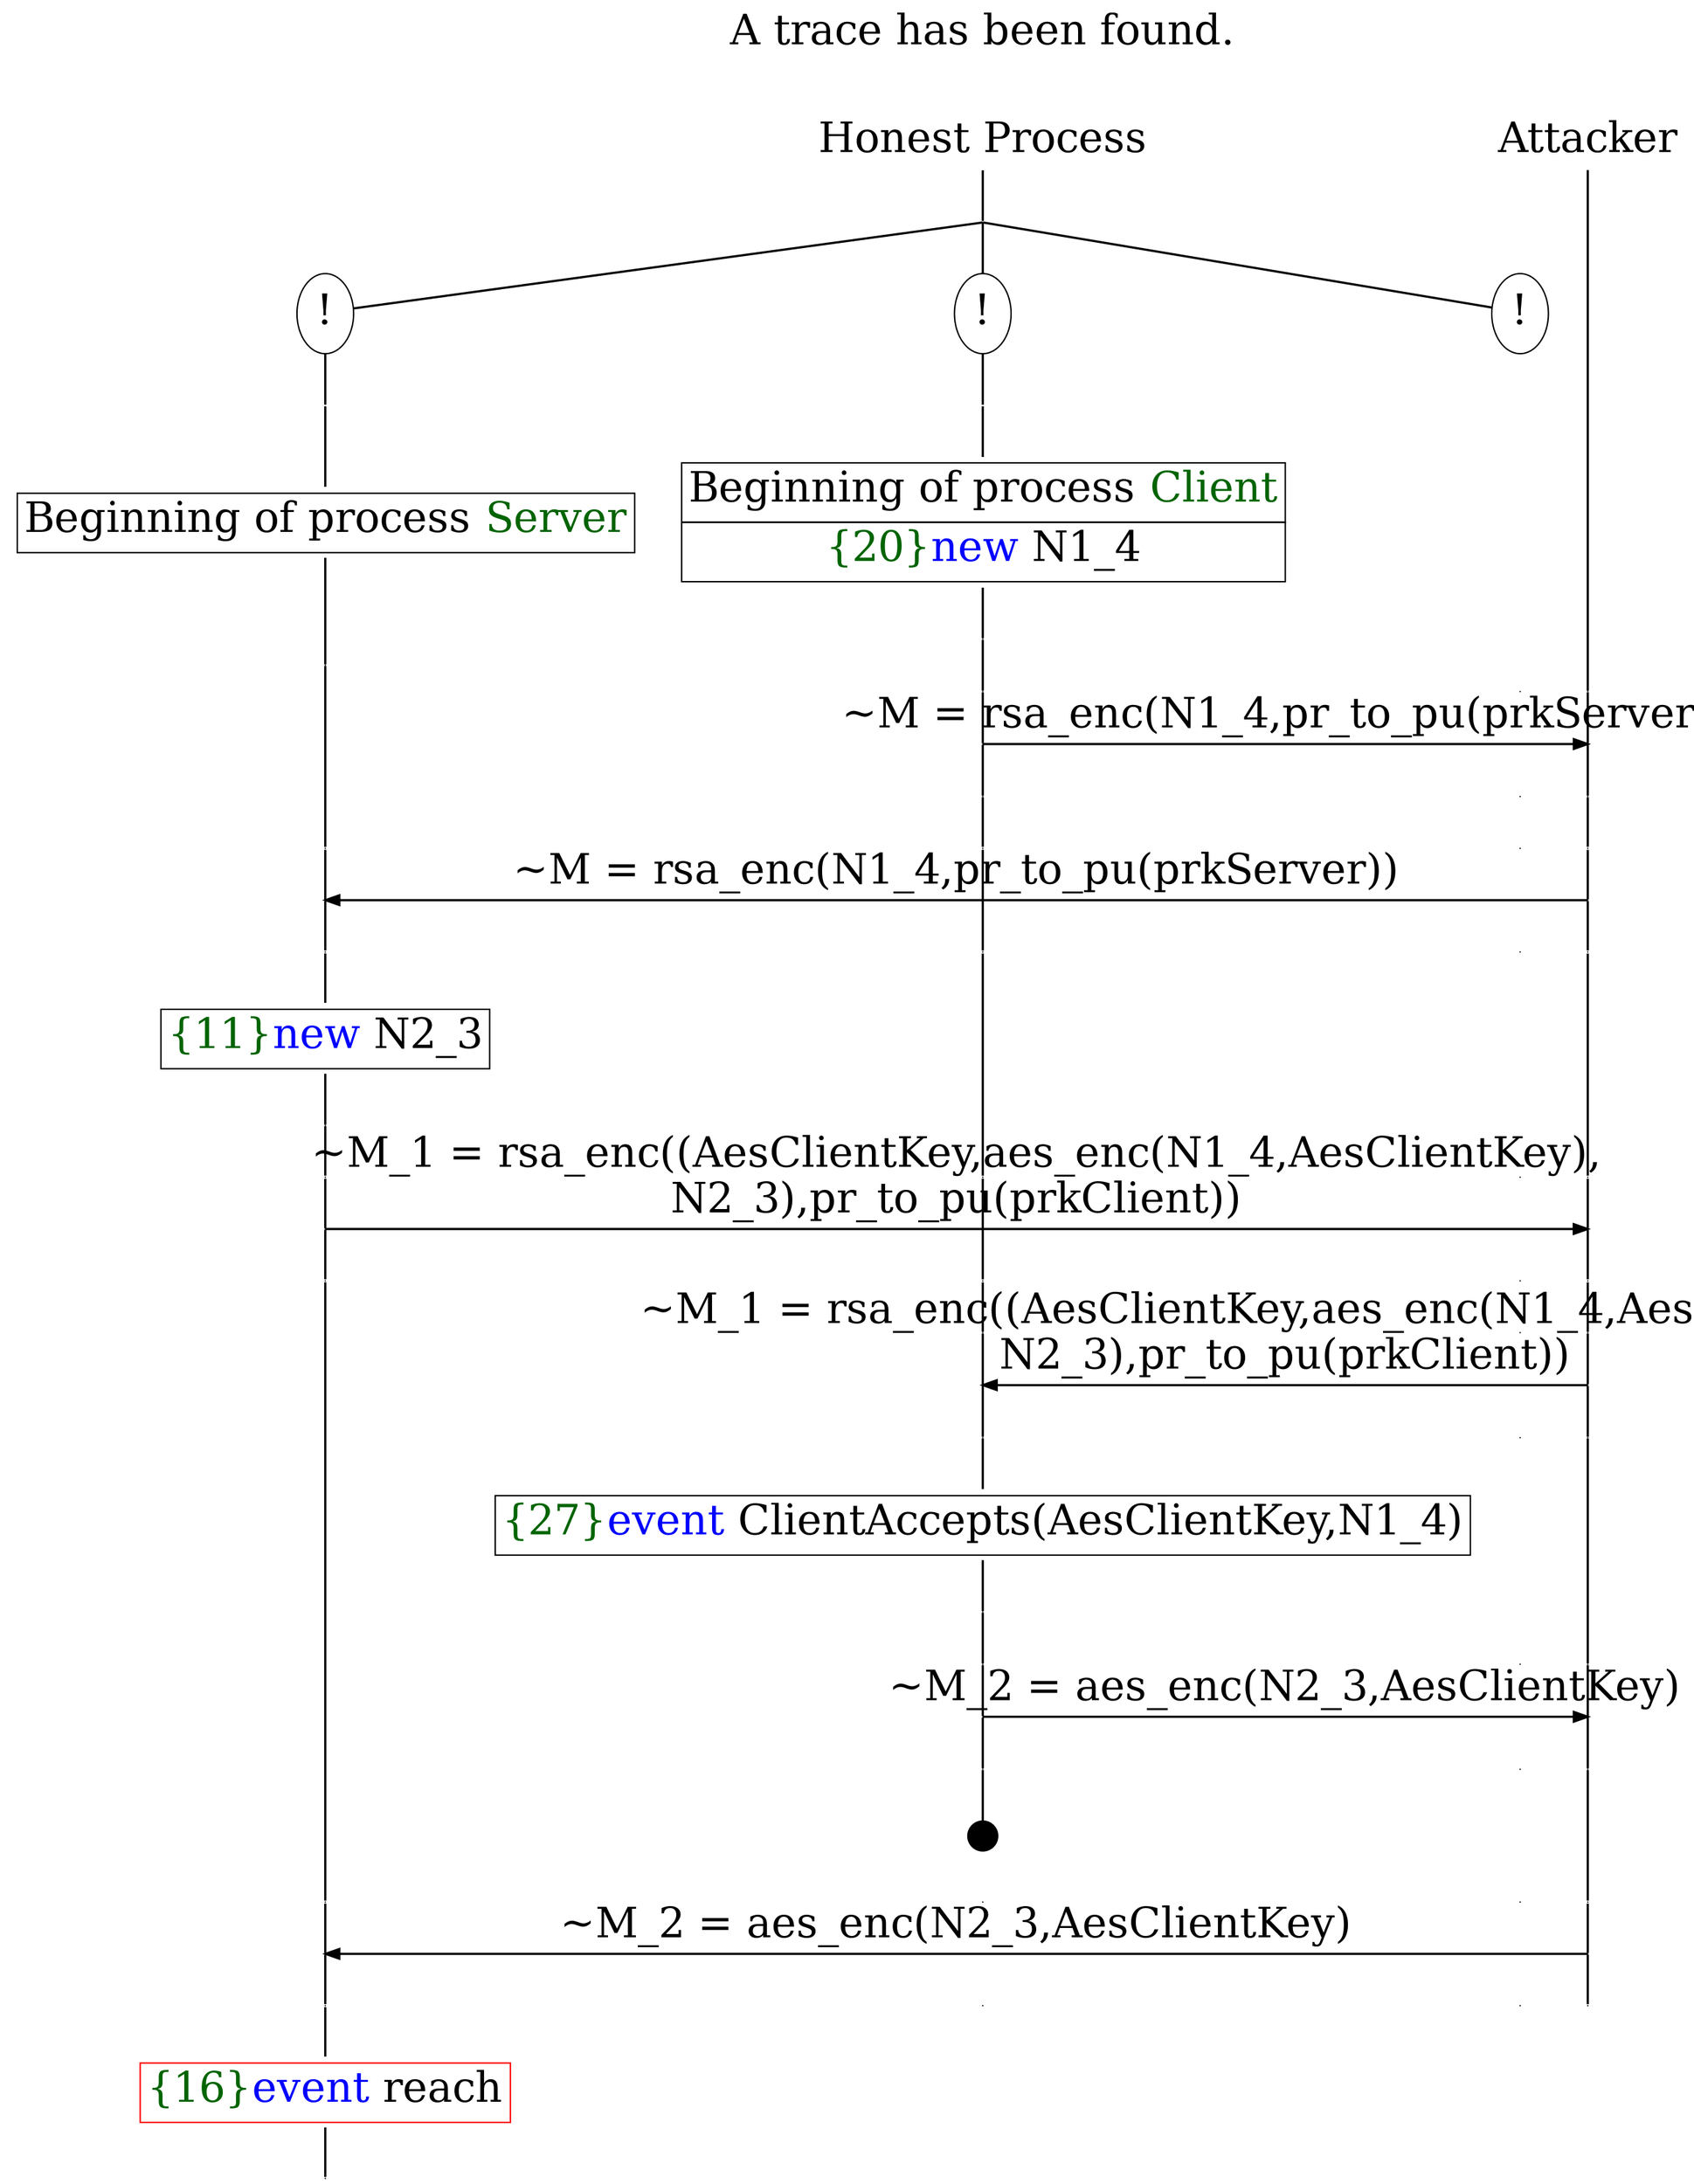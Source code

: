 digraph {
graph [ordering = out]
edge [arrowhead = none, penwidth = 1.6, fontsize = 30]
node [shape = point, width = 0, height = 0, fontsize = 30]
Trace [label = <A trace has been found.<br/>
>, shape = plaintext]
P0__0 [label = "Honest Process", shape = plaintext]
P__0 [label = "Attacker", shape = plaintext]
Trace -> P0__0 [label = "", style = invisible, weight = 100]{rank = same; P0__0 P__0}
P0__0 -> P0__1 [label = <>, weight = 100]
/*RPar */
P0__1 -> P0_2__1 [label = <>]
P0__1 -> P0_1__1 [label = <>]
P0__1 -> P0_0__1 [label = <>]
P0__1 [label = "", fixedsize = false, width = 0, height = 0, shape = none]
{rank = same; P0_0__1 P0_1__1 P0_2__1}
P0_0__1 [label = "!", shape = ellipse]
P0_1__1 [label = "!", shape = ellipse]
P0_1_0__1 [label = "", fixedsize = false, width = 0, height = 0, shape = none]
P0_1__1 -> P0_1_0__1 [label = <>, weight = 100]
P0_1_0__1 -> P0_1_0__2 [label = <>, weight = 100]
P0_1_0__2 [shape = plaintext, label = <<TABLE BORDER="0" CELLBORDER="1" CELLSPACING="0" CELLPADDING="4"> <TR><TD>Beginning of process <FONT COLOR="darkgreen">Client</FONT></TD></TR><TR><TD><FONT COLOR="darkgreen">{20}</FONT><FONT COLOR="blue">new </FONT>N1_4</TD></TR></TABLE>>]
P0_1_0__2 -> P0_1_0__3 [label = <>, weight = 100]
P0_1_0__3 -> P0_1_0__4 [label = <>, weight = 100]
P0_0__2 [label = "", style = invisible]
P0_0__1 -> P0_0__2 [label = <>, weight = 100, style = invisible]
P__0 -> P__1 [label = <>, weight = 100]
{rank = same; P__1 P0_0__2 P0_1_0__4}
P0_1_0__4 -> P0_1_0__5 [label = <>, weight = 100]
P__1 -> P__2 [label = <>, weight = 100]
{rank = same; P__2 P0_1_0__5}
P0_1_0__5 -> P__2 [label = <~M = rsa_enc(N1_4,pr_to_pu(prkServer))>, arrowhead = normal]
P0_1_0__5 -> P0_1_0__6 [label = <>, weight = 100]
P0_0__3 [label = "", style = invisible]
P0_0__2 -> P0_0__3 [label = <>, weight = 100, style = invisible]
P__2 -> P__3 [label = <>, weight = 100]
{rank = same; P__3 P0_0__3 P0_1_0__6}
P0_2__1 [label = "!", shape = ellipse]
P0_2_0__1 [label = "", fixedsize = false, width = 0, height = 0, shape = none]
P0_2__1 -> P0_2_0__1 [label = <>, weight = 100]
P0_2_0__1 -> P0_2_0__2 [label = <>, weight = 100]
P0_2_0__2 [shape = plaintext, label = <<TABLE BORDER="0" CELLBORDER="1" CELLSPACING="0" CELLPADDING="4"> <TR><TD>Beginning of process <FONT COLOR="darkgreen">Server</FONT></TD></TR></TABLE>>]
P0_2_0__2 -> P0_2_0__3 [label = <>, weight = 100]
P0_2_0__3 -> P0_2_0__4 [label = <>, weight = 100]
P0_1_0__6 -> P0_1_0__7 [label = <>, weight = 100]
P0_0__4 [label = "", style = invisible]
P0_0__3 -> P0_0__4 [label = <>, weight = 100, style = invisible]
P__3 -> P__4 [label = <>, weight = 100]
{rank = same; P__4 P0_0__4 P0_1_0__7 P0_2_0__4}
P0_2_0__4 -> P0_2_0__5 [label = <>, weight = 100]
P__4 -> P__5 [label = <>, weight = 100]
{rank = same; P__5 P0_2_0__5}
P0_2_0__5 -> P__5 [label = <~M = rsa_enc(N1_4,pr_to_pu(prkServer))>, dir = back, arrowhead = normal]
P0_2_0__5 -> P0_2_0__6 [label = <>, weight = 100]
P0_1_0__7 -> P0_1_0__8 [label = <>, weight = 100]
P0_0__5 [label = "", style = invisible]
P0_0__4 -> P0_0__5 [label = <>, weight = 100, style = invisible]
P__5 -> P__6 [label = <>, weight = 100]
{rank = same; P__6 P0_0__5 P0_1_0__8 P0_2_0__6}
P0_2_0__6 -> P0_2_0__7 [label = <>, weight = 100]
P0_2_0__7 [shape = plaintext, label = <<TABLE BORDER="0" CELLBORDER="1" CELLSPACING="0" CELLPADDING="4"> <TR><TD><FONT COLOR="darkgreen">{11}</FONT><FONT COLOR="blue">new </FONT>N2_3</TD></TR></TABLE>>]
P0_2_0__7 -> P0_2_0__8 [label = <>, weight = 100]
P0_2_0__8 -> P0_2_0__9 [label = <>, weight = 100]
P0_1_0__8 -> P0_1_0__9 [label = <>, weight = 100]
P0_0__6 [label = "", style = invisible]
P0_0__5 -> P0_0__6 [label = <>, weight = 100, style = invisible]
P__6 -> P__7 [label = <>, weight = 100]
{rank = same; P__7 P0_0__6 P0_1_0__9 P0_2_0__9}
P0_2_0__9 -> P0_2_0__10 [label = <>, weight = 100]
P__7 -> P__8 [label = <>, weight = 100]
{rank = same; P__8 P0_2_0__10}
P0_2_0__10 -> P__8 [label = <~M_1 = rsa_enc((AesClientKey,aes_enc(N1_4,AesClientKey),<br/>
N2_3),pr_to_pu(prkClient))>, arrowhead = normal]
P0_2_0__10 -> P0_2_0__11 [label = <>, weight = 100]
P0_1_0__9 -> P0_1_0__10 [label = <>, weight = 100]
P0_0__7 [label = "", style = invisible]
P0_0__6 -> P0_0__7 [label = <>, weight = 100, style = invisible]
P__8 -> P__9 [label = <>, weight = 100]
{rank = same; P__9 P0_0__7 P0_1_0__10 P0_2_0__11}
P0_1_0__10 -> P0_1_0__11 [label = <>, weight = 100]
P0_0__8 [label = "", style = invisible]
P0_0__7 -> P0_0__8 [label = <>, weight = 100, style = invisible]
P__9 -> P__10 [label = <>, weight = 100]
{rank = same; P__10 P0_0__8 P0_1_0__11}
P0_1_0__11 -> P0_1_0__12 [label = <>, weight = 100]
P__10 -> P__11 [label = <>, weight = 100]
{rank = same; P__11 P0_1_0__12}
P0_1_0__12 -> P__11 [label = <~M_1 = rsa_enc((AesClientKey,aes_enc(N1_4,AesClientKey),<br/>
N2_3),pr_to_pu(prkClient))>, dir = back, arrowhead = normal]
P0_1_0__12 -> P0_1_0__13 [label = <>, weight = 100]
P0_0__9 [label = "", style = invisible]
P0_0__8 -> P0_0__9 [label = <>, weight = 100, style = invisible]
P__11 -> P__12 [label = <>, weight = 100]
{rank = same; P__12 P0_0__9 P0_1_0__13}
P0_1_0__13 -> P0_1_0__14 [label = <>, weight = 100]
P0_1_0__14 [shape = plaintext, label = <<TABLE BORDER="0" CELLBORDER="1" CELLSPACING="0" CELLPADDING="4"> <TR><TD><FONT COLOR="darkgreen">{27}</FONT><FONT COLOR="blue">event</FONT> ClientAccepts(AesClientKey,N1_4)</TD></TR></TABLE>>]
P0_1_0__14 -> P0_1_0__15 [label = <>, weight = 100]
P0_1_0__15 -> P0_1_0__16 [label = <>, weight = 100]
P0_0__10 [label = "", style = invisible]
P0_0__9 -> P0_0__10 [label = <>, weight = 100, style = invisible]
P__12 -> P__13 [label = <>, weight = 100]
{rank = same; P__13 P0_0__10 P0_1_0__16}
P0_1_0__16 -> P0_1_0__17 [label = <>, weight = 100]
P__13 -> P__14 [label = <>, weight = 100]
{rank = same; P__14 P0_1_0__17}
P0_1_0__17 -> P__14 [label = <~M_2 = aes_enc(N2_3,AesClientKey)>, arrowhead = normal]
P0_1_0__17 -> P0_1_0__18 [label = <>, weight = 100]
P0_0__11 [label = "", style = invisible]
P0_0__10 -> P0_0__11 [label = <>, weight = 100, style = invisible]
P__14 -> P__15 [label = <>, weight = 100]
{rank = same; P__15 P0_0__11 P0_1_0__18}
P0_1_0__19 [label = "", width = 0.3, height = 0.3]
P0_1_0__18 -> P0_1_0__19 [label = <>, weight = 100]
P0_2_0__11 -> P0_2_0__12 [label = <>, weight = 100]
P0_1_0__20 [label = "", style = invisible]
P0_1_0__19 -> P0_1_0__20 [label = <>, weight = 100, style = invisible]
P0_0__12 [label = "", style = invisible]
P0_0__11 -> P0_0__12 [label = <>, weight = 100, style = invisible]
P__15 -> P__16 [label = <>, weight = 100]
{rank = same; P__16 P0_0__12 P0_1_0__20 P0_2_0__12}
P0_2_0__12 -> P0_2_0__13 [label = <>, weight = 100]
P__16 -> P__17 [label = <>, weight = 100]
{rank = same; P__17 P0_2_0__13}
P0_2_0__13 -> P__17 [label = <~M_2 = aes_enc(N2_3,AesClientKey)>, dir = back, arrowhead = normal]
P0_2_0__13 -> P0_2_0__14 [label = <>, weight = 100]
P0_1_0__21 [label = "", style = invisible]
P0_1_0__20 -> P0_1_0__21 [label = <>, weight = 100, style = invisible]
P0_0__13 [label = "", style = invisible]
P0_0__12 -> P0_0__13 [label = <>, weight = 100, style = invisible]
P__17 -> P__18 [label = <>, weight = 100]
{rank = same; P__18 P0_0__13 P0_1_0__21 P0_2_0__14}
P0_2_0__14 -> P0_2_0__15 [label = <>, weight = 100]
P0_2_0__15 [color = red, shape = plaintext, label = <<TABLE BORDER="0" CELLBORDER="1" CELLSPACING="0" CELLPADDING="4"> <TR><TD><FONT COLOR="darkgreen">{16}</FONT><FONT COLOR="blue">event</FONT> reach</TD></TR></TABLE>>]
P0_2_0__15 -> P0_2_0__16 [label = <>, weight = 100]
}